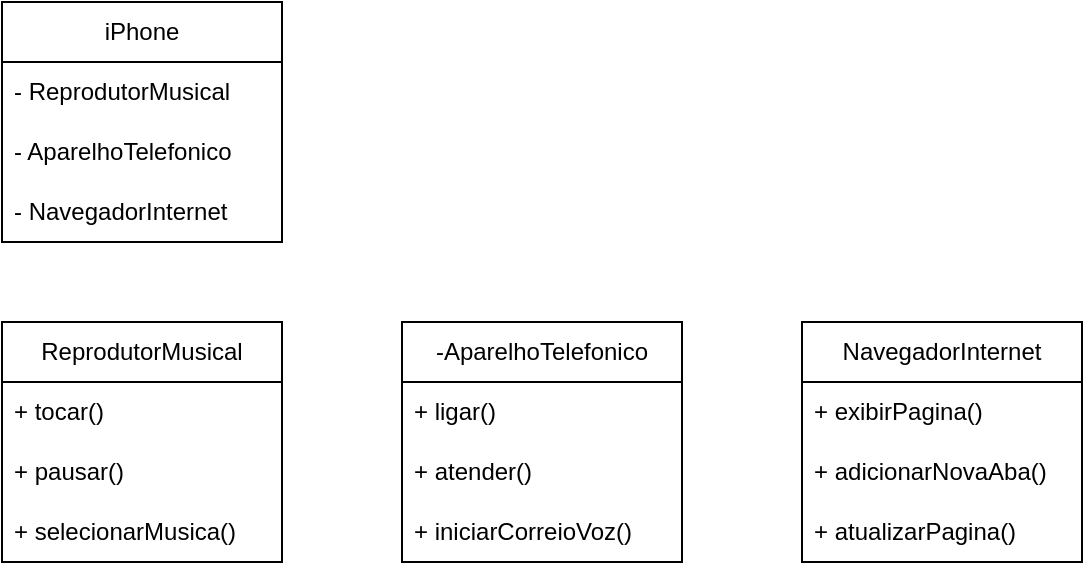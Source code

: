 <mxfile version="21.3.0" type="device">
  <diagram name="Página-1" id="kwe45oFzUNIgGh_ioogU">
    <mxGraphModel dx="607" dy="338" grid="1" gridSize="10" guides="1" tooltips="1" connect="1" arrows="1" fold="1" page="1" pageScale="1" pageWidth="827" pageHeight="1169" math="0" shadow="0">
      <root>
        <mxCell id="0" />
        <mxCell id="1" parent="0" />
        <mxCell id="wPoGa7Ov6tjwWRftYa3U-1" value="iPhone" style="swimlane;fontStyle=0;childLayout=stackLayout;horizontal=1;startSize=30;horizontalStack=0;resizeParent=1;resizeParentMax=0;resizeLast=0;collapsible=1;marginBottom=0;whiteSpace=wrap;html=1;" vertex="1" parent="1">
          <mxGeometry x="80" y="40" width="140" height="120" as="geometry" />
        </mxCell>
        <mxCell id="wPoGa7Ov6tjwWRftYa3U-2" value="- ReprodutorMusical" style="text;strokeColor=none;fillColor=none;align=left;verticalAlign=middle;spacingLeft=4;spacingRight=4;overflow=hidden;points=[[0,0.5],[1,0.5]];portConstraint=eastwest;rotatable=0;whiteSpace=wrap;html=1;" vertex="1" parent="wPoGa7Ov6tjwWRftYa3U-1">
          <mxGeometry y="30" width="140" height="30" as="geometry" />
        </mxCell>
        <mxCell id="wPoGa7Ov6tjwWRftYa3U-3" value="- AparelhoTelefonico" style="text;strokeColor=none;fillColor=none;align=left;verticalAlign=middle;spacingLeft=4;spacingRight=4;overflow=hidden;points=[[0,0.5],[1,0.5]];portConstraint=eastwest;rotatable=0;whiteSpace=wrap;html=1;" vertex="1" parent="wPoGa7Ov6tjwWRftYa3U-1">
          <mxGeometry y="60" width="140" height="30" as="geometry" />
        </mxCell>
        <mxCell id="wPoGa7Ov6tjwWRftYa3U-4" value="- NavegadorInternet" style="text;strokeColor=none;fillColor=none;align=left;verticalAlign=middle;spacingLeft=4;spacingRight=4;overflow=hidden;points=[[0,0.5],[1,0.5]];portConstraint=eastwest;rotatable=0;whiteSpace=wrap;html=1;" vertex="1" parent="wPoGa7Ov6tjwWRftYa3U-1">
          <mxGeometry y="90" width="140" height="30" as="geometry" />
        </mxCell>
        <mxCell id="wPoGa7Ov6tjwWRftYa3U-5" value="ReprodutorMusical" style="swimlane;fontStyle=0;childLayout=stackLayout;horizontal=1;startSize=30;horizontalStack=0;resizeParent=1;resizeParentMax=0;resizeLast=0;collapsible=1;marginBottom=0;whiteSpace=wrap;html=1;" vertex="1" parent="1">
          <mxGeometry x="80" y="200" width="140" height="120" as="geometry" />
        </mxCell>
        <mxCell id="wPoGa7Ov6tjwWRftYa3U-6" value="+ tocar()" style="text;strokeColor=none;fillColor=none;align=left;verticalAlign=middle;spacingLeft=4;spacingRight=4;overflow=hidden;points=[[0,0.5],[1,0.5]];portConstraint=eastwest;rotatable=0;whiteSpace=wrap;html=1;" vertex="1" parent="wPoGa7Ov6tjwWRftYa3U-5">
          <mxGeometry y="30" width="140" height="30" as="geometry" />
        </mxCell>
        <mxCell id="wPoGa7Ov6tjwWRftYa3U-7" value="+ pausar()" style="text;strokeColor=none;fillColor=none;align=left;verticalAlign=middle;spacingLeft=4;spacingRight=4;overflow=hidden;points=[[0,0.5],[1,0.5]];portConstraint=eastwest;rotatable=0;whiteSpace=wrap;html=1;" vertex="1" parent="wPoGa7Ov6tjwWRftYa3U-5">
          <mxGeometry y="60" width="140" height="30" as="geometry" />
        </mxCell>
        <mxCell id="wPoGa7Ov6tjwWRftYa3U-8" value="+ selecionarMusica()" style="text;strokeColor=none;fillColor=none;align=left;verticalAlign=middle;spacingLeft=4;spacingRight=4;overflow=hidden;points=[[0,0.5],[1,0.5]];portConstraint=eastwest;rotatable=0;whiteSpace=wrap;html=1;" vertex="1" parent="wPoGa7Ov6tjwWRftYa3U-5">
          <mxGeometry y="90" width="140" height="30" as="geometry" />
        </mxCell>
        <mxCell id="wPoGa7Ov6tjwWRftYa3U-9" value="-AparelhoTelefonico" style="swimlane;fontStyle=0;childLayout=stackLayout;horizontal=1;startSize=30;horizontalStack=0;resizeParent=1;resizeParentMax=0;resizeLast=0;collapsible=1;marginBottom=0;whiteSpace=wrap;html=1;" vertex="1" parent="1">
          <mxGeometry x="280" y="200" width="140" height="120" as="geometry" />
        </mxCell>
        <mxCell id="wPoGa7Ov6tjwWRftYa3U-10" value="+ ligar()" style="text;strokeColor=none;fillColor=none;align=left;verticalAlign=middle;spacingLeft=4;spacingRight=4;overflow=hidden;points=[[0,0.5],[1,0.5]];portConstraint=eastwest;rotatable=0;whiteSpace=wrap;html=1;" vertex="1" parent="wPoGa7Ov6tjwWRftYa3U-9">
          <mxGeometry y="30" width="140" height="30" as="geometry" />
        </mxCell>
        <mxCell id="wPoGa7Ov6tjwWRftYa3U-11" value="+ atender()" style="text;strokeColor=none;fillColor=none;align=left;verticalAlign=middle;spacingLeft=4;spacingRight=4;overflow=hidden;points=[[0,0.5],[1,0.5]];portConstraint=eastwest;rotatable=0;whiteSpace=wrap;html=1;" vertex="1" parent="wPoGa7Ov6tjwWRftYa3U-9">
          <mxGeometry y="60" width="140" height="30" as="geometry" />
        </mxCell>
        <mxCell id="wPoGa7Ov6tjwWRftYa3U-12" value="+ iniciarCorreioVoz()" style="text;strokeColor=none;fillColor=none;align=left;verticalAlign=middle;spacingLeft=4;spacingRight=4;overflow=hidden;points=[[0,0.5],[1,0.5]];portConstraint=eastwest;rotatable=0;whiteSpace=wrap;html=1;" vertex="1" parent="wPoGa7Ov6tjwWRftYa3U-9">
          <mxGeometry y="90" width="140" height="30" as="geometry" />
        </mxCell>
        <mxCell id="wPoGa7Ov6tjwWRftYa3U-13" value="NavegadorInternet" style="swimlane;fontStyle=0;childLayout=stackLayout;horizontal=1;startSize=30;horizontalStack=0;resizeParent=1;resizeParentMax=0;resizeLast=0;collapsible=1;marginBottom=0;whiteSpace=wrap;html=1;" vertex="1" parent="1">
          <mxGeometry x="480" y="200" width="140" height="120" as="geometry" />
        </mxCell>
        <mxCell id="wPoGa7Ov6tjwWRftYa3U-14" value="+ exibirPagina()" style="text;strokeColor=none;fillColor=none;align=left;verticalAlign=middle;spacingLeft=4;spacingRight=4;overflow=hidden;points=[[0,0.5],[1,0.5]];portConstraint=eastwest;rotatable=0;whiteSpace=wrap;html=1;" vertex="1" parent="wPoGa7Ov6tjwWRftYa3U-13">
          <mxGeometry y="30" width="140" height="30" as="geometry" />
        </mxCell>
        <mxCell id="wPoGa7Ov6tjwWRftYa3U-15" value="+ adicionarNovaAba()" style="text;strokeColor=none;fillColor=none;align=left;verticalAlign=middle;spacingLeft=4;spacingRight=4;overflow=hidden;points=[[0,0.5],[1,0.5]];portConstraint=eastwest;rotatable=0;whiteSpace=wrap;html=1;" vertex="1" parent="wPoGa7Ov6tjwWRftYa3U-13">
          <mxGeometry y="60" width="140" height="30" as="geometry" />
        </mxCell>
        <mxCell id="wPoGa7Ov6tjwWRftYa3U-16" value="+ atualizarPagina()" style="text;strokeColor=none;fillColor=none;align=left;verticalAlign=middle;spacingLeft=4;spacingRight=4;overflow=hidden;points=[[0,0.5],[1,0.5]];portConstraint=eastwest;rotatable=0;whiteSpace=wrap;html=1;" vertex="1" parent="wPoGa7Ov6tjwWRftYa3U-13">
          <mxGeometry y="90" width="140" height="30" as="geometry" />
        </mxCell>
      </root>
    </mxGraphModel>
  </diagram>
</mxfile>
